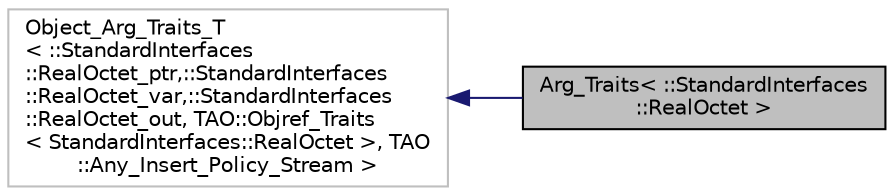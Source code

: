 digraph "Arg_Traits&lt; ::StandardInterfaces::RealOctet &gt;"
{
 // INTERACTIVE_SVG=YES
  edge [fontname="Helvetica",fontsize="10",labelfontname="Helvetica",labelfontsize="10"];
  node [fontname="Helvetica",fontsize="10",shape=record];
  rankdir="LR";
  Node1 [label="Arg_Traits\< ::StandardInterfaces\l::RealOctet \>",height=0.2,width=0.4,color="black", fillcolor="grey75", style="filled", fontcolor="black"];
  Node2 -> Node1 [dir="back",color="midnightblue",fontsize="10",style="solid",fontname="Helvetica"];
  Node2 [label="Object_Arg_Traits_T\l\< ::StandardInterfaces\l::RealOctet_ptr,::StandardInterfaces\l::RealOctet_var,::StandardInterfaces\l::RealOctet_out, TAO::Objref_Traits\l\< StandardInterfaces::RealOctet \>, TAO\l::Any_Insert_Policy_Stream \>",height=0.2,width=0.4,color="grey75", fillcolor="white", style="filled"];
}
